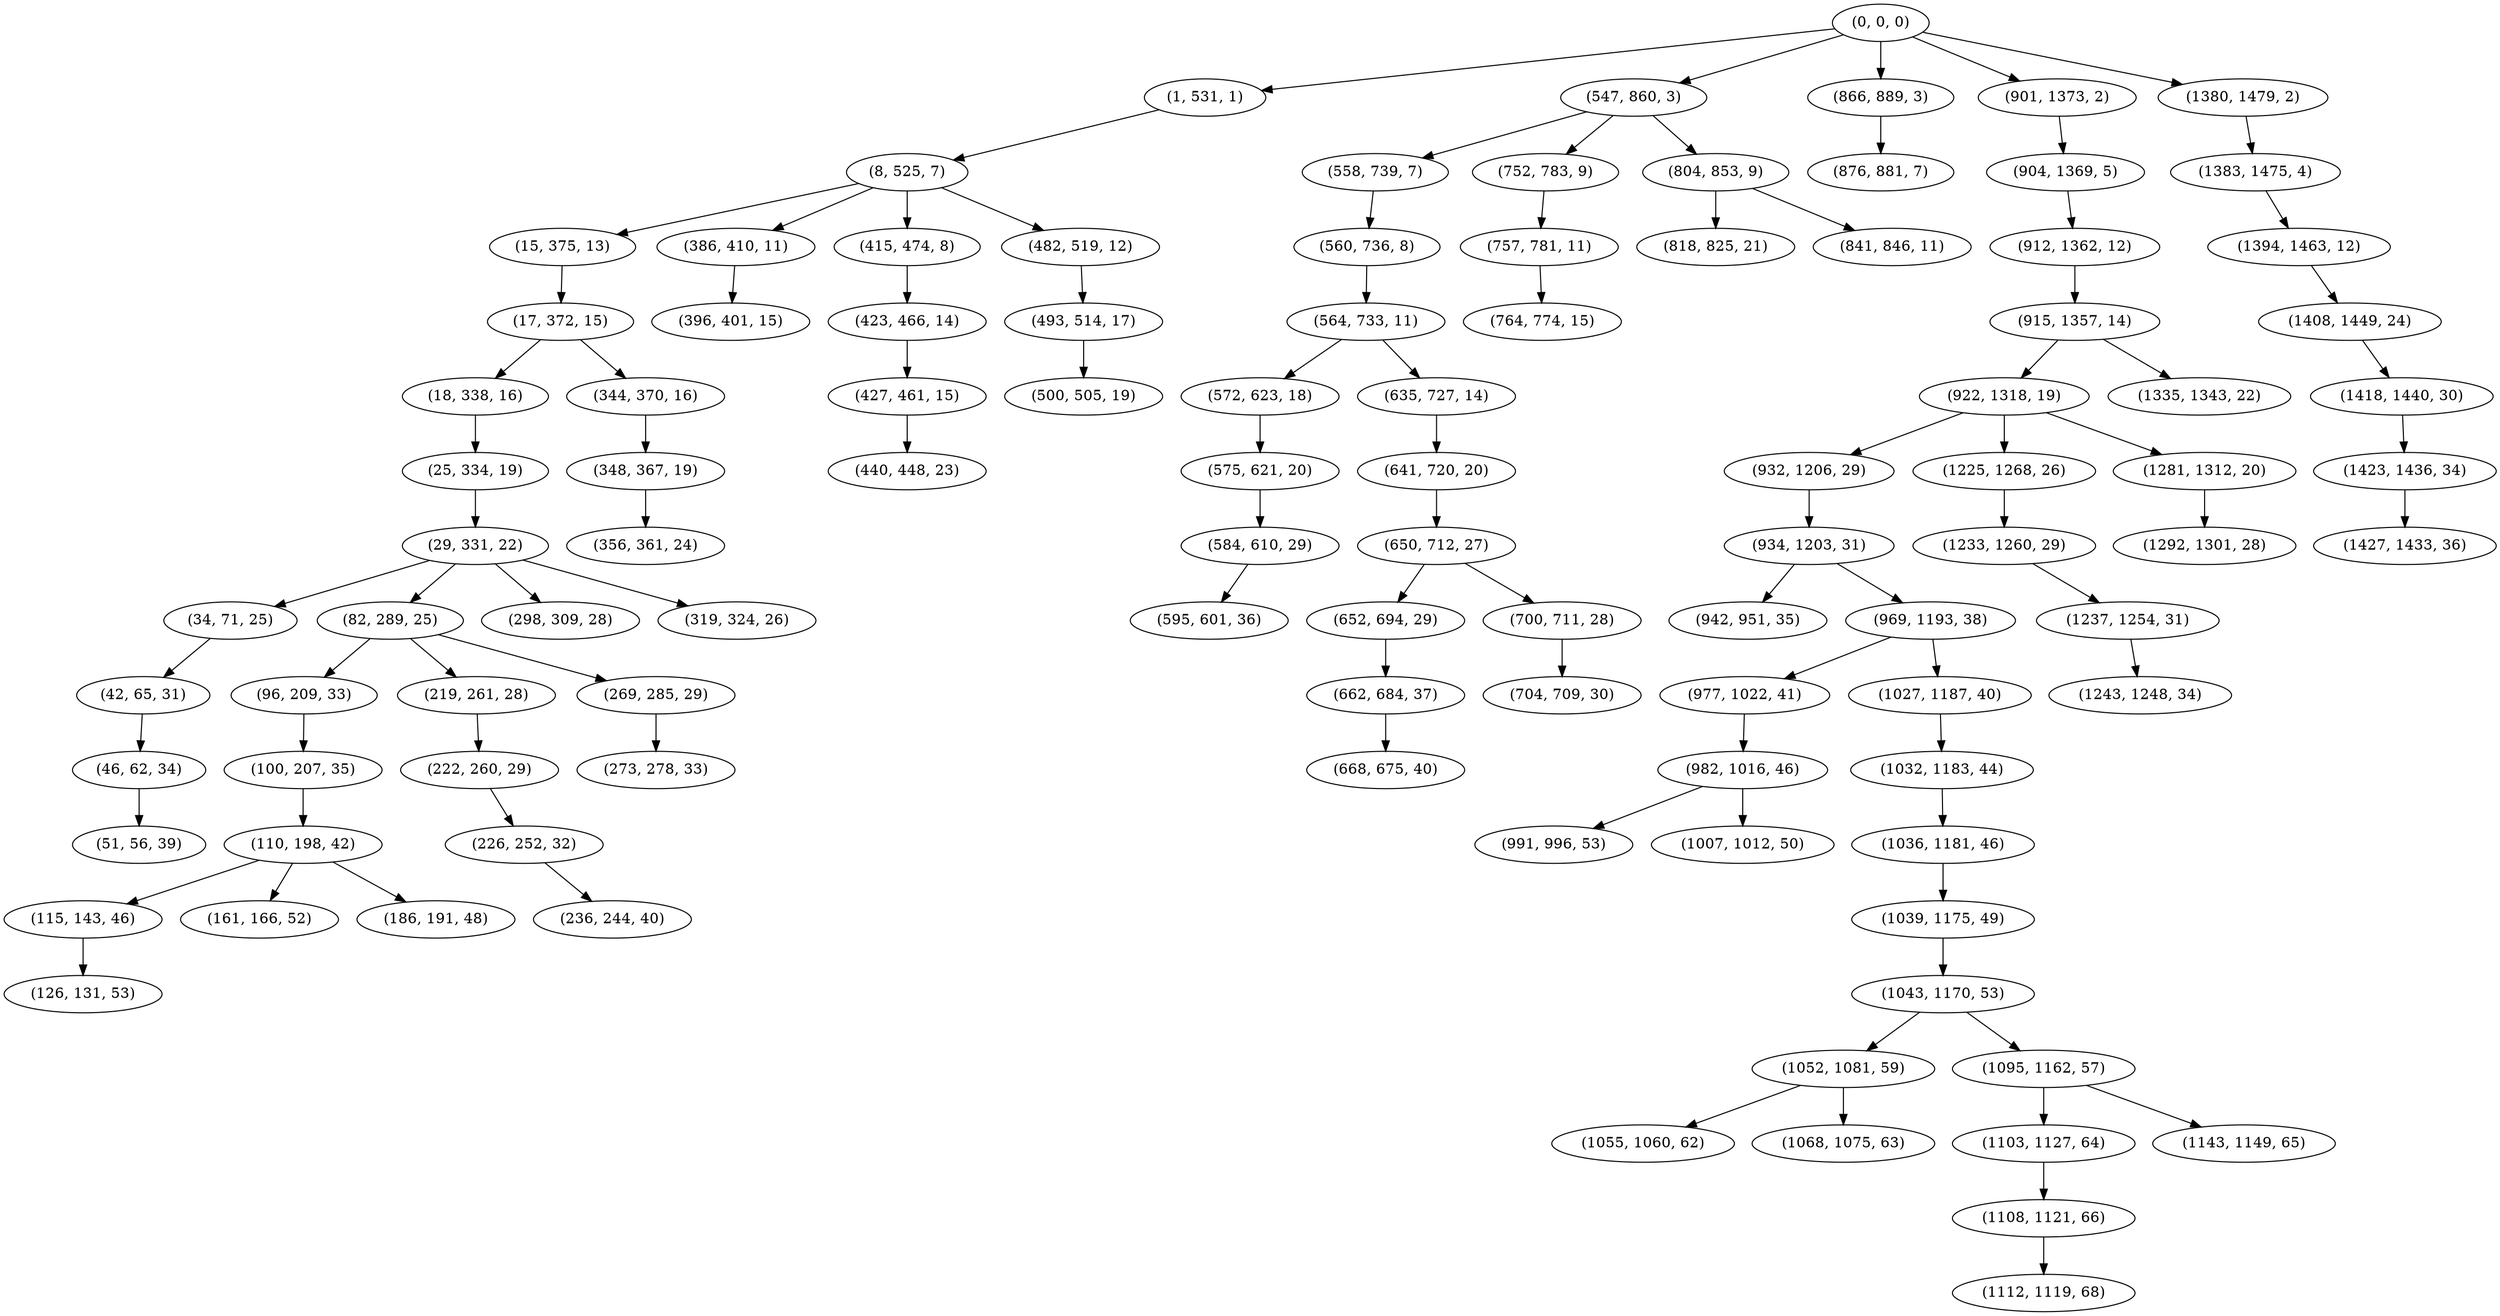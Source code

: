 digraph tree {
    "(0, 0, 0)";
    "(1, 531, 1)";
    "(8, 525, 7)";
    "(15, 375, 13)";
    "(17, 372, 15)";
    "(18, 338, 16)";
    "(25, 334, 19)";
    "(29, 331, 22)";
    "(34, 71, 25)";
    "(42, 65, 31)";
    "(46, 62, 34)";
    "(51, 56, 39)";
    "(82, 289, 25)";
    "(96, 209, 33)";
    "(100, 207, 35)";
    "(110, 198, 42)";
    "(115, 143, 46)";
    "(126, 131, 53)";
    "(161, 166, 52)";
    "(186, 191, 48)";
    "(219, 261, 28)";
    "(222, 260, 29)";
    "(226, 252, 32)";
    "(236, 244, 40)";
    "(269, 285, 29)";
    "(273, 278, 33)";
    "(298, 309, 28)";
    "(319, 324, 26)";
    "(344, 370, 16)";
    "(348, 367, 19)";
    "(356, 361, 24)";
    "(386, 410, 11)";
    "(396, 401, 15)";
    "(415, 474, 8)";
    "(423, 466, 14)";
    "(427, 461, 15)";
    "(440, 448, 23)";
    "(482, 519, 12)";
    "(493, 514, 17)";
    "(500, 505, 19)";
    "(547, 860, 3)";
    "(558, 739, 7)";
    "(560, 736, 8)";
    "(564, 733, 11)";
    "(572, 623, 18)";
    "(575, 621, 20)";
    "(584, 610, 29)";
    "(595, 601, 36)";
    "(635, 727, 14)";
    "(641, 720, 20)";
    "(650, 712, 27)";
    "(652, 694, 29)";
    "(662, 684, 37)";
    "(668, 675, 40)";
    "(700, 711, 28)";
    "(704, 709, 30)";
    "(752, 783, 9)";
    "(757, 781, 11)";
    "(764, 774, 15)";
    "(804, 853, 9)";
    "(818, 825, 21)";
    "(841, 846, 11)";
    "(866, 889, 3)";
    "(876, 881, 7)";
    "(901, 1373, 2)";
    "(904, 1369, 5)";
    "(912, 1362, 12)";
    "(915, 1357, 14)";
    "(922, 1318, 19)";
    "(932, 1206, 29)";
    "(934, 1203, 31)";
    "(942, 951, 35)";
    "(969, 1193, 38)";
    "(977, 1022, 41)";
    "(982, 1016, 46)";
    "(991, 996, 53)";
    "(1007, 1012, 50)";
    "(1027, 1187, 40)";
    "(1032, 1183, 44)";
    "(1036, 1181, 46)";
    "(1039, 1175, 49)";
    "(1043, 1170, 53)";
    "(1052, 1081, 59)";
    "(1055, 1060, 62)";
    "(1068, 1075, 63)";
    "(1095, 1162, 57)";
    "(1103, 1127, 64)";
    "(1108, 1121, 66)";
    "(1112, 1119, 68)";
    "(1143, 1149, 65)";
    "(1225, 1268, 26)";
    "(1233, 1260, 29)";
    "(1237, 1254, 31)";
    "(1243, 1248, 34)";
    "(1281, 1312, 20)";
    "(1292, 1301, 28)";
    "(1335, 1343, 22)";
    "(1380, 1479, 2)";
    "(1383, 1475, 4)";
    "(1394, 1463, 12)";
    "(1408, 1449, 24)";
    "(1418, 1440, 30)";
    "(1423, 1436, 34)";
    "(1427, 1433, 36)";
    "(0, 0, 0)" -> "(1, 531, 1)";
    "(0, 0, 0)" -> "(547, 860, 3)";
    "(0, 0, 0)" -> "(866, 889, 3)";
    "(0, 0, 0)" -> "(901, 1373, 2)";
    "(0, 0, 0)" -> "(1380, 1479, 2)";
    "(1, 531, 1)" -> "(8, 525, 7)";
    "(8, 525, 7)" -> "(15, 375, 13)";
    "(8, 525, 7)" -> "(386, 410, 11)";
    "(8, 525, 7)" -> "(415, 474, 8)";
    "(8, 525, 7)" -> "(482, 519, 12)";
    "(15, 375, 13)" -> "(17, 372, 15)";
    "(17, 372, 15)" -> "(18, 338, 16)";
    "(17, 372, 15)" -> "(344, 370, 16)";
    "(18, 338, 16)" -> "(25, 334, 19)";
    "(25, 334, 19)" -> "(29, 331, 22)";
    "(29, 331, 22)" -> "(34, 71, 25)";
    "(29, 331, 22)" -> "(82, 289, 25)";
    "(29, 331, 22)" -> "(298, 309, 28)";
    "(29, 331, 22)" -> "(319, 324, 26)";
    "(34, 71, 25)" -> "(42, 65, 31)";
    "(42, 65, 31)" -> "(46, 62, 34)";
    "(46, 62, 34)" -> "(51, 56, 39)";
    "(82, 289, 25)" -> "(96, 209, 33)";
    "(82, 289, 25)" -> "(219, 261, 28)";
    "(82, 289, 25)" -> "(269, 285, 29)";
    "(96, 209, 33)" -> "(100, 207, 35)";
    "(100, 207, 35)" -> "(110, 198, 42)";
    "(110, 198, 42)" -> "(115, 143, 46)";
    "(110, 198, 42)" -> "(161, 166, 52)";
    "(110, 198, 42)" -> "(186, 191, 48)";
    "(115, 143, 46)" -> "(126, 131, 53)";
    "(219, 261, 28)" -> "(222, 260, 29)";
    "(222, 260, 29)" -> "(226, 252, 32)";
    "(226, 252, 32)" -> "(236, 244, 40)";
    "(269, 285, 29)" -> "(273, 278, 33)";
    "(344, 370, 16)" -> "(348, 367, 19)";
    "(348, 367, 19)" -> "(356, 361, 24)";
    "(386, 410, 11)" -> "(396, 401, 15)";
    "(415, 474, 8)" -> "(423, 466, 14)";
    "(423, 466, 14)" -> "(427, 461, 15)";
    "(427, 461, 15)" -> "(440, 448, 23)";
    "(482, 519, 12)" -> "(493, 514, 17)";
    "(493, 514, 17)" -> "(500, 505, 19)";
    "(547, 860, 3)" -> "(558, 739, 7)";
    "(547, 860, 3)" -> "(752, 783, 9)";
    "(547, 860, 3)" -> "(804, 853, 9)";
    "(558, 739, 7)" -> "(560, 736, 8)";
    "(560, 736, 8)" -> "(564, 733, 11)";
    "(564, 733, 11)" -> "(572, 623, 18)";
    "(564, 733, 11)" -> "(635, 727, 14)";
    "(572, 623, 18)" -> "(575, 621, 20)";
    "(575, 621, 20)" -> "(584, 610, 29)";
    "(584, 610, 29)" -> "(595, 601, 36)";
    "(635, 727, 14)" -> "(641, 720, 20)";
    "(641, 720, 20)" -> "(650, 712, 27)";
    "(650, 712, 27)" -> "(652, 694, 29)";
    "(650, 712, 27)" -> "(700, 711, 28)";
    "(652, 694, 29)" -> "(662, 684, 37)";
    "(662, 684, 37)" -> "(668, 675, 40)";
    "(700, 711, 28)" -> "(704, 709, 30)";
    "(752, 783, 9)" -> "(757, 781, 11)";
    "(757, 781, 11)" -> "(764, 774, 15)";
    "(804, 853, 9)" -> "(818, 825, 21)";
    "(804, 853, 9)" -> "(841, 846, 11)";
    "(866, 889, 3)" -> "(876, 881, 7)";
    "(901, 1373, 2)" -> "(904, 1369, 5)";
    "(904, 1369, 5)" -> "(912, 1362, 12)";
    "(912, 1362, 12)" -> "(915, 1357, 14)";
    "(915, 1357, 14)" -> "(922, 1318, 19)";
    "(915, 1357, 14)" -> "(1335, 1343, 22)";
    "(922, 1318, 19)" -> "(932, 1206, 29)";
    "(922, 1318, 19)" -> "(1225, 1268, 26)";
    "(922, 1318, 19)" -> "(1281, 1312, 20)";
    "(932, 1206, 29)" -> "(934, 1203, 31)";
    "(934, 1203, 31)" -> "(942, 951, 35)";
    "(934, 1203, 31)" -> "(969, 1193, 38)";
    "(969, 1193, 38)" -> "(977, 1022, 41)";
    "(969, 1193, 38)" -> "(1027, 1187, 40)";
    "(977, 1022, 41)" -> "(982, 1016, 46)";
    "(982, 1016, 46)" -> "(991, 996, 53)";
    "(982, 1016, 46)" -> "(1007, 1012, 50)";
    "(1027, 1187, 40)" -> "(1032, 1183, 44)";
    "(1032, 1183, 44)" -> "(1036, 1181, 46)";
    "(1036, 1181, 46)" -> "(1039, 1175, 49)";
    "(1039, 1175, 49)" -> "(1043, 1170, 53)";
    "(1043, 1170, 53)" -> "(1052, 1081, 59)";
    "(1043, 1170, 53)" -> "(1095, 1162, 57)";
    "(1052, 1081, 59)" -> "(1055, 1060, 62)";
    "(1052, 1081, 59)" -> "(1068, 1075, 63)";
    "(1095, 1162, 57)" -> "(1103, 1127, 64)";
    "(1095, 1162, 57)" -> "(1143, 1149, 65)";
    "(1103, 1127, 64)" -> "(1108, 1121, 66)";
    "(1108, 1121, 66)" -> "(1112, 1119, 68)";
    "(1225, 1268, 26)" -> "(1233, 1260, 29)";
    "(1233, 1260, 29)" -> "(1237, 1254, 31)";
    "(1237, 1254, 31)" -> "(1243, 1248, 34)";
    "(1281, 1312, 20)" -> "(1292, 1301, 28)";
    "(1380, 1479, 2)" -> "(1383, 1475, 4)";
    "(1383, 1475, 4)" -> "(1394, 1463, 12)";
    "(1394, 1463, 12)" -> "(1408, 1449, 24)";
    "(1408, 1449, 24)" -> "(1418, 1440, 30)";
    "(1418, 1440, 30)" -> "(1423, 1436, 34)";
    "(1423, 1436, 34)" -> "(1427, 1433, 36)";
}
